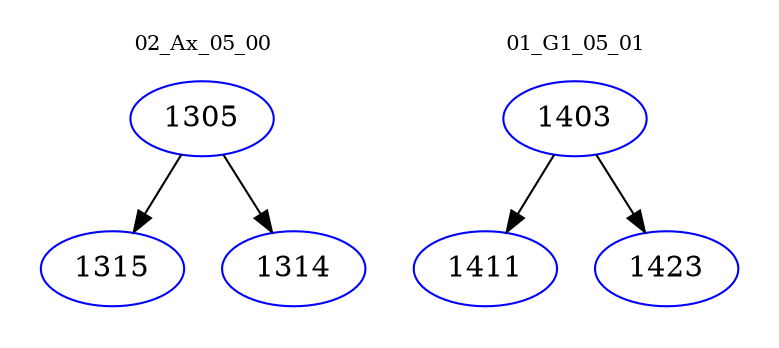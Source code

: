 digraph{
subgraph cluster_0 {
color = white
label = "02_Ax_05_00";
fontsize=10;
T0_1305 [label="1305", color="blue"]
T0_1305 -> T0_1315 [color="black"]
T0_1315 [label="1315", color="blue"]
T0_1305 -> T0_1314 [color="black"]
T0_1314 [label="1314", color="blue"]
}
subgraph cluster_1 {
color = white
label = "01_G1_05_01";
fontsize=10;
T1_1403 [label="1403", color="blue"]
T1_1403 -> T1_1411 [color="black"]
T1_1411 [label="1411", color="blue"]
T1_1403 -> T1_1423 [color="black"]
T1_1423 [label="1423", color="blue"]
}
}
